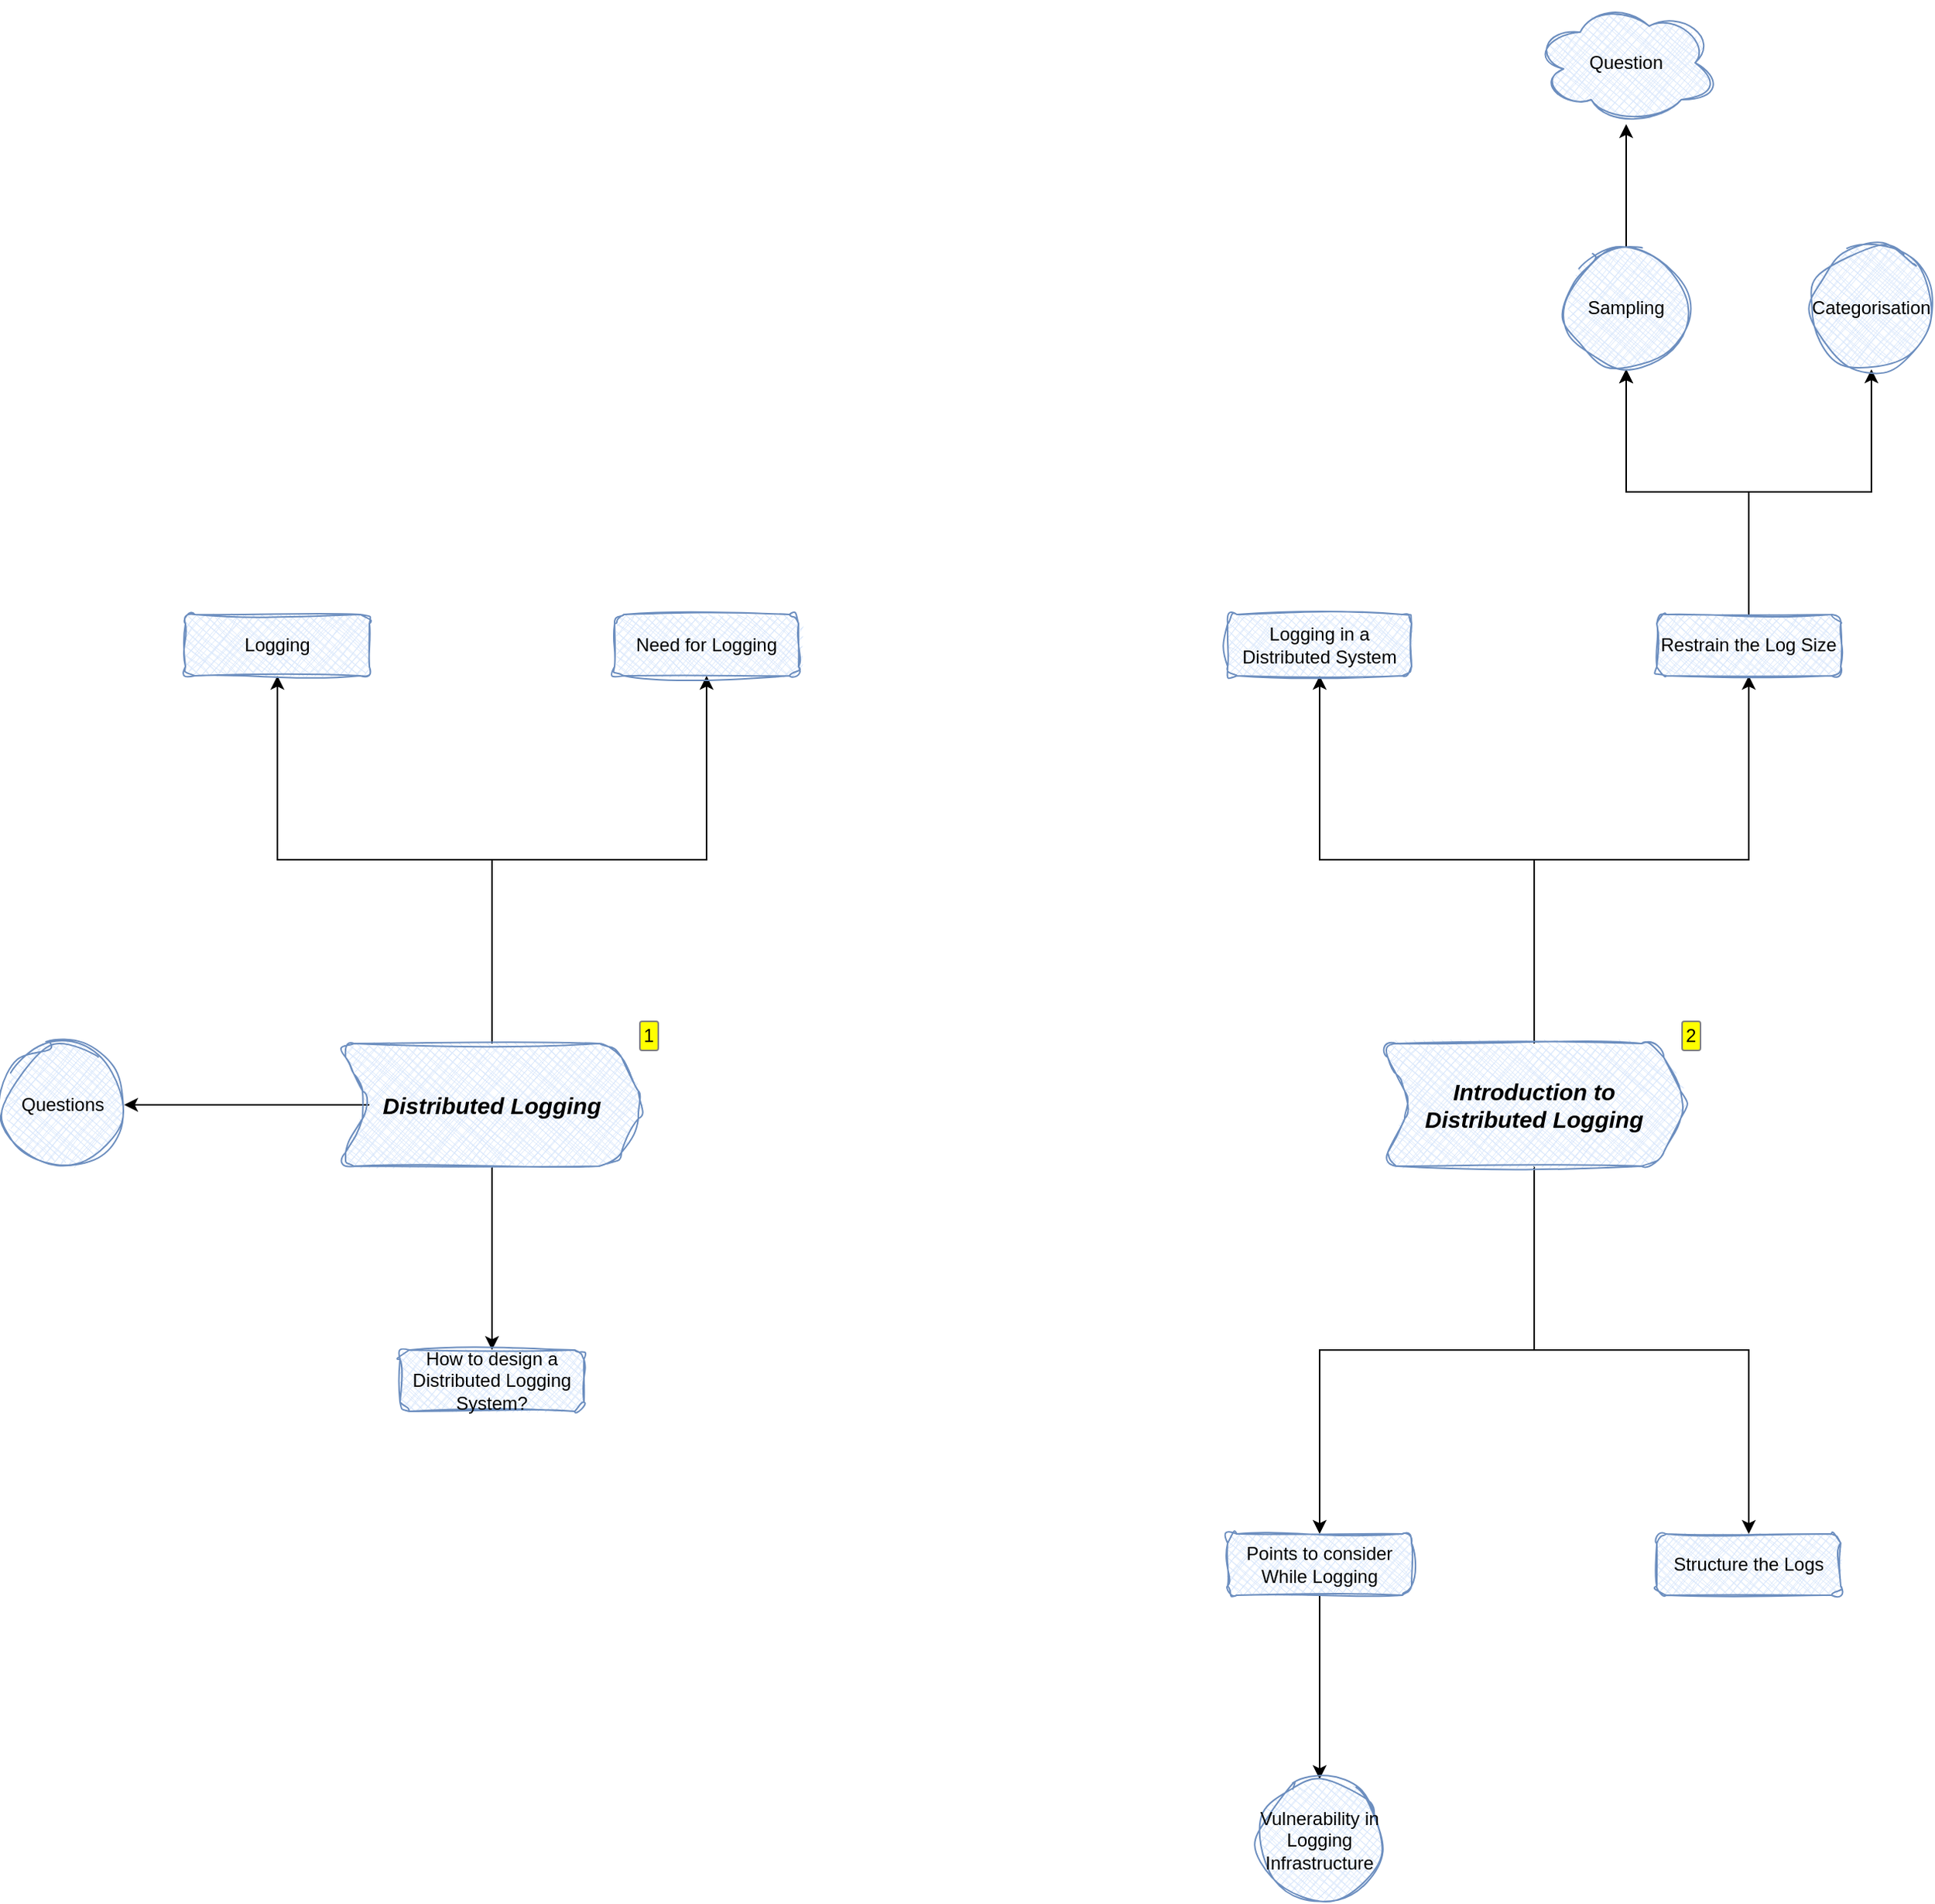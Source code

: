<mxfile version="24.6.0" type="github">
  <diagram name="System Design : Distributed Logging" id="SGolzjxcw8ml5JHLdMpV">
    <mxGraphModel dx="2193" dy="1785" grid="1" gridSize="10" guides="1" tooltips="1" connect="1" arrows="1" fold="1" page="1" pageScale="1" pageWidth="850" pageHeight="1100" math="0" shadow="0">
      <root>
        <mxCell id="0" />
        <mxCell id="1" parent="0" />
        <mxCell id="rs_XFJSQFifdgnjM812B-3" value="" style="edgeStyle=orthogonalEdgeStyle;rounded=0;hachureGap=4;orthogonalLoop=1;jettySize=auto;html=1;fontFamily=Architects Daughter;fontSource=https%3A%2F%2Ffonts.googleapis.com%2Fcss%3Ffamily%3DArchitects%2BDaughter;" edge="1" parent="1" source="rs_XFJSQFifdgnjM812B-1" target="rs_XFJSQFifdgnjM812B-2">
          <mxGeometry relative="1" as="geometry" />
        </mxCell>
        <mxCell id="rs_XFJSQFifdgnjM812B-6" style="edgeStyle=orthogonalEdgeStyle;shape=connector;rounded=0;hachureGap=4;orthogonalLoop=1;jettySize=auto;html=1;entryX=0.5;entryY=1;entryDx=0;entryDy=0;strokeColor=default;align=center;verticalAlign=middle;fontFamily=Architects Daughter;fontSource=https%3A%2F%2Ffonts.googleapis.com%2Fcss%3Ffamily%3DArchitects%2BDaughter;fontSize=11;fontColor=default;labelBackgroundColor=default;endArrow=classic;" edge="1" parent="1" source="rs_XFJSQFifdgnjM812B-1" target="rs_XFJSQFifdgnjM812B-4">
          <mxGeometry relative="1" as="geometry" />
        </mxCell>
        <mxCell id="rs_XFJSQFifdgnjM812B-8" value="" style="edgeStyle=orthogonalEdgeStyle;shape=connector;rounded=0;hachureGap=4;orthogonalLoop=1;jettySize=auto;html=1;strokeColor=default;align=center;verticalAlign=middle;fontFamily=Architects Daughter;fontSource=https%3A%2F%2Ffonts.googleapis.com%2Fcss%3Ffamily%3DArchitects%2BDaughter;fontSize=11;fontColor=default;labelBackgroundColor=default;endArrow=classic;" edge="1" parent="1" source="rs_XFJSQFifdgnjM812B-1" target="rs_XFJSQFifdgnjM812B-7">
          <mxGeometry relative="1" as="geometry" />
        </mxCell>
        <mxCell id="rs_XFJSQFifdgnjM812B-10" value="" style="edgeStyle=orthogonalEdgeStyle;shape=connector;rounded=0;hachureGap=4;orthogonalLoop=1;jettySize=auto;html=1;strokeColor=default;align=center;verticalAlign=middle;fontFamily=Architects Daughter;fontSource=https%3A%2F%2Ffonts.googleapis.com%2Fcss%3Ffamily%3DArchitects%2BDaughter;fontSize=11;fontColor=default;labelBackgroundColor=default;endArrow=classic;" edge="1" parent="1" source="rs_XFJSQFifdgnjM812B-1" target="rs_XFJSQFifdgnjM812B-9">
          <mxGeometry relative="1" as="geometry" />
        </mxCell>
        <mxCell id="rs_XFJSQFifdgnjM812B-1" value="&lt;font style=&quot;font-size: 13px;&quot;&gt;&lt;b style=&quot;font-size: 15px;&quot;&gt;&lt;i&gt;Distributed Logging&lt;br&gt;&lt;/i&gt;&lt;/b&gt;&lt;/font&gt;" style="shape=step;perimeter=stepPerimeter;whiteSpace=wrap;html=1;fixedSize=1;sketch=1;curveFitting=1;jiggle=2;shadow=0;rounded=1;fillStyle=cross-hatch;fillColor=#dae8fc;strokeColor=#6c8ebf;treeFolding=1;treeMoving=1;enumerate=1;" vertex="1" parent="1">
          <mxGeometry y="480" width="200" height="80" as="geometry" />
        </mxCell>
        <UserObject label="Logging" tooltip="A log file records details of events occurring in a software application. The details may consist of microservices, transactions, service actions, or anything helpful to debug the flow of an event in the system. Logging is crucial to monitor the application’s flow.&#xa;" id="rs_XFJSQFifdgnjM812B-2">
          <mxCell style="whiteSpace=wrap;html=1;fillColor=#dae8fc;strokeColor=#6c8ebf;sketch=1;curveFitting=1;jiggle=2;shadow=0;rounded=1;fillStyle=cross-hatch;" vertex="1" parent="1">
            <mxGeometry x="-100" y="200" width="120" height="40" as="geometry" />
          </mxCell>
        </UserObject>
        <UserObject label="Need for Logging" tooltip="Logging is essential in understanding the flow of an event in a distributed system. It seems like a tedious task, but upon facing a failure or a security breach, logging helps pinpoint when and how the system failed or was compromised. It can also aid in finding out the root cause of the failure or breach. It decreases the meantime to repair a system.&#xa;&#xa;Why don’t we simply print out our statements to understand the application flow? It’s possible but not ideal. Simple print statements have no way of tracking the severity of the message. The output of print functions usually goes to the terminal, while our need could be to persist such data on a local or remote store. Moreover, we can have millions of print statements, so it’s better to structure and store them properly.&#xa;Issues with using print statements as an alternative to logging&#xa;&#xa;Concurrent activity by a service running on many nodes might need causality information to stitch together a correct flow of events properly. We must be careful while dealing with causality in a distributed system. We use a logging service to appropriately manage the diagnostic and exploratory data of our distributed software.&#xa;&#xa;Logging allows us to understand our code, locate unforeseen errors, fix the identified errors, and visualize the application’s performance. This way, we are aware of how production works, and we know how processes are running in the system.&#xa;&#xa;Log analysis helps us with the following scenarios:&#xa;&#xa;    To troubleshoot applications, nodes, or network issues.&#xa;    To adhere to internal security policies, external regulations, and compliance.&#xa;    To recognize and respond to data breaches and other security problems.&#xa;    To comprehend users’ actions for input to a recommender system.&#xa;&#xa;" id="rs_XFJSQFifdgnjM812B-4">
          <mxCell style="whiteSpace=wrap;html=1;fillColor=#dae8fc;strokeColor=#6c8ebf;sketch=1;curveFitting=1;jiggle=2;shadow=0;rounded=1;fillStyle=cross-hatch;" vertex="1" parent="1">
            <mxGeometry x="180" y="200" width="120" height="40" as="geometry" />
          </mxCell>
        </UserObject>
        <UserObject label="How to design a Distributed Logging System?" tooltip="We have divided the distributed logging system design into the following two lessons:&#xa;&#xa;    Introduction: We’ll discuss how logging works at a distributed level. We’ll also show how we can restrict the huge size of a log file, and structure them. This lesson will guide us about the requirements we should consider while logging information about a system.&#xa;&#xa;    Design: In this lesson, we’ll define the requirements, API design, and detailed design of our distributed logging system.&#xa;" id="rs_XFJSQFifdgnjM812B-7">
          <mxCell style="whiteSpace=wrap;html=1;fillColor=#dae8fc;strokeColor=#6c8ebf;sketch=1;curveFitting=1;jiggle=2;shadow=0;rounded=1;fillStyle=cross-hatch;" vertex="1" parent="1">
            <mxGeometry x="40" y="680" width="120" height="40" as="geometry" />
          </mxCell>
        </UserObject>
        <UserObject label="Questions" tooltip="What are some security concerns to consider when designing a distributed logging system? How would you mitigate them?&#xa;&#xa;Certainly. When designing a distributed logging system, it’s crucial to address several security concerns to protect the system and its data. These include:&#xa;&#xa;    Sensitive data: It’s important to avoid logging personally identifiable information (PII) or other sensitive data. If logging such information is necessary, you should mask or encrypt sensitive fields to protect the data from unauthorized access.&#xa;&#xa;    Access control: Implementing strong authentication and authorization mechanisms is essential to restrict access to log data. Only authorized personnel should have the ability to view or modify logs to ensure that sensitive information is not exposed to unauthorized users.&#xa;&#xa;    System hardening: Securing the logging system itself is critical to prevent unauthorized access and maintain its integrity. This includes applying security patches and following best practices for system security.&#xa;&#xa;    Secure storage &amp; transmission: Encrypting log data at rest and in transit helps prevent unauthorized access. This ensures that even if the data is intercepted, it remains unreadable without the proper decryption keys.&#xa;&#xa;    Auditing: Regularly auditing the logging system can help identify any anomalies or potential security breaches. This allows for timely detection and response to security incidents.&#xa;&#xa;Addressing these concerns helps ensure that the distributed logging system remains secure and that sensitive information is protected.&#xa;Did you find this helpful?&#xa;" id="rs_XFJSQFifdgnjM812B-9">
          <mxCell style="ellipse;whiteSpace=wrap;html=1;fillColor=#dae8fc;strokeColor=#6c8ebf;sketch=1;curveFitting=1;jiggle=2;shadow=0;rounded=1;fillStyle=cross-hatch;" vertex="1" parent="1">
            <mxGeometry x="-220" y="480" width="80" height="80" as="geometry" />
          </mxCell>
        </UserObject>
        <mxCell id="rs_XFJSQFifdgnjM812B-13" value="" style="edgeStyle=orthogonalEdgeStyle;shape=connector;rounded=0;hachureGap=4;orthogonalLoop=1;jettySize=auto;html=1;strokeColor=default;align=center;verticalAlign=middle;fontFamily=Architects Daughter;fontSource=https%3A%2F%2Ffonts.googleapis.com%2Fcss%3Ffamily%3DArchitects%2BDaughter;fontSize=11;fontColor=default;labelBackgroundColor=default;endArrow=classic;" edge="1" parent="1" source="rs_XFJSQFifdgnjM812B-11" target="rs_XFJSQFifdgnjM812B-12">
          <mxGeometry relative="1" as="geometry" />
        </mxCell>
        <mxCell id="rs_XFJSQFifdgnjM812B-15" value="" style="edgeStyle=orthogonalEdgeStyle;shape=connector;rounded=0;hachureGap=4;orthogonalLoop=1;jettySize=auto;html=1;strokeColor=default;align=center;verticalAlign=middle;fontFamily=Architects Daughter;fontSource=https%3A%2F%2Ffonts.googleapis.com%2Fcss%3Ffamily%3DArchitects%2BDaughter;fontSize=11;fontColor=default;labelBackgroundColor=default;endArrow=classic;" edge="1" parent="1" source="rs_XFJSQFifdgnjM812B-11" target="rs_XFJSQFifdgnjM812B-14">
          <mxGeometry relative="1" as="geometry" />
        </mxCell>
        <mxCell id="rs_XFJSQFifdgnjM812B-17" value="" style="edgeStyle=orthogonalEdgeStyle;shape=connector;rounded=0;hachureGap=4;orthogonalLoop=1;jettySize=auto;html=1;strokeColor=default;align=center;verticalAlign=middle;fontFamily=Architects Daughter;fontSource=https%3A%2F%2Ffonts.googleapis.com%2Fcss%3Ffamily%3DArchitects%2BDaughter;fontSize=11;fontColor=default;labelBackgroundColor=default;endArrow=classic;" edge="1" parent="1" source="rs_XFJSQFifdgnjM812B-11" target="rs_XFJSQFifdgnjM812B-16">
          <mxGeometry relative="1" as="geometry" />
        </mxCell>
        <mxCell id="rs_XFJSQFifdgnjM812B-19" value="" style="edgeStyle=orthogonalEdgeStyle;shape=connector;rounded=0;hachureGap=4;orthogonalLoop=1;jettySize=auto;html=1;strokeColor=default;align=center;verticalAlign=middle;fontFamily=Architects Daughter;fontSource=https%3A%2F%2Ffonts.googleapis.com%2Fcss%3Ffamily%3DArchitects%2BDaughter;fontSize=11;fontColor=default;labelBackgroundColor=default;endArrow=classic;" edge="1" parent="1" source="rs_XFJSQFifdgnjM812B-11" target="rs_XFJSQFifdgnjM812B-18">
          <mxGeometry relative="1" as="geometry" />
        </mxCell>
        <mxCell id="rs_XFJSQFifdgnjM812B-11" value="&lt;font style=&quot;font-size: 13px;&quot;&gt;&lt;b&gt;&lt;span style=&quot;font-size: 15px;&quot;&gt;&lt;i&gt;Introduction to &lt;br&gt;Distributed Logging&lt;br&gt;&lt;/i&gt;&lt;/span&gt;&lt;/b&gt;&lt;/font&gt;" style="shape=step;perimeter=stepPerimeter;whiteSpace=wrap;html=1;fixedSize=1;sketch=1;curveFitting=1;jiggle=2;shadow=0;rounded=1;fillStyle=cross-hatch;fillColor=#dae8fc;strokeColor=#6c8ebf;treeFolding=1;treeMoving=1;enumerate=1;" vertex="1" parent="1">
          <mxGeometry x="680" y="480" width="200" height="80" as="geometry" />
        </mxCell>
        <UserObject label="Logging in a Distributed System" tooltip="In today’s world, an increasing number of designs are moving to microservice architecture instead of monolithic architecture. In microservice architecture, logs of each microservice are accumulated in the respective machine. If we want to know about a certain event that was processed by several microservices, it is difficult to go into every node, figure out the flow, and view error messages. But, it becomes handy if we can trace the log for any particular flow from end to end.&#xa;&#xa;Moreover, it is also not necessary that a microservice is deployed on only one node. It can be deployed on thousands of nodes. Consider the following example, where hundreds of microservices are interdependent, and failure of one service can result in failures of other services. And if we do not have logs, we might not determine the root cause of failure. This emphasizes the need for logging." id="rs_XFJSQFifdgnjM812B-12">
          <mxCell style="whiteSpace=wrap;html=1;fillColor=#dae8fc;strokeColor=#6c8ebf;sketch=1;curveFitting=1;jiggle=2;shadow=0;rounded=1;fillStyle=cross-hatch;" vertex="1" parent="1">
            <mxGeometry x="580" y="200" width="120" height="40" as="geometry" />
          </mxCell>
        </UserObject>
        <mxCell id="rs_XFJSQFifdgnjM812B-21" value="" style="edgeStyle=orthogonalEdgeStyle;shape=connector;rounded=0;hachureGap=4;orthogonalLoop=1;jettySize=auto;html=1;strokeColor=default;align=center;verticalAlign=middle;fontFamily=Architects Daughter;fontSource=https%3A%2F%2Ffonts.googleapis.com%2Fcss%3Ffamily%3DArchitects%2BDaughter;fontSize=11;fontColor=default;labelBackgroundColor=default;endArrow=classic;" edge="1" parent="1" source="rs_XFJSQFifdgnjM812B-14" target="rs_XFJSQFifdgnjM812B-20">
          <mxGeometry relative="1" as="geometry" />
        </mxCell>
        <mxCell id="rs_XFJSQFifdgnjM812B-22" value="" style="edgeStyle=orthogonalEdgeStyle;shape=connector;rounded=0;hachureGap=4;orthogonalLoop=1;jettySize=auto;html=1;strokeColor=default;align=center;verticalAlign=middle;fontFamily=Architects Daughter;fontSource=https%3A%2F%2Ffonts.googleapis.com%2Fcss%3Ffamily%3DArchitects%2BDaughter;fontSize=11;fontColor=default;labelBackgroundColor=default;endArrow=classic;" edge="1" parent="1" source="rs_XFJSQFifdgnjM812B-14" target="rs_XFJSQFifdgnjM812B-20">
          <mxGeometry relative="1" as="geometry" />
        </mxCell>
        <mxCell id="rs_XFJSQFifdgnjM812B-24" value="" style="edgeStyle=orthogonalEdgeStyle;shape=connector;rounded=0;hachureGap=4;orthogonalLoop=1;jettySize=auto;html=1;strokeColor=default;align=center;verticalAlign=middle;fontFamily=Architects Daughter;fontSource=https%3A%2F%2Ffonts.googleapis.com%2Fcss%3Ffamily%3DArchitects%2BDaughter;fontSize=11;fontColor=default;labelBackgroundColor=default;endArrow=classic;" edge="1" parent="1" source="rs_XFJSQFifdgnjM812B-14" target="rs_XFJSQFifdgnjM812B-23">
          <mxGeometry relative="1" as="geometry" />
        </mxCell>
        <UserObject label="Restrain the Log Size" tooltip="The number of logs increases over time. At a time, perhaps hundreds of concurrent messages need to be logged. But the question is, are they all important enough to be logged? To solve this, logs have to be structured. We need to decide what to log into the system on the application or logging level." id="rs_XFJSQFifdgnjM812B-14">
          <mxCell style="whiteSpace=wrap;html=1;fillColor=#dae8fc;strokeColor=#6c8ebf;sketch=1;curveFitting=1;jiggle=2;shadow=0;rounded=1;fillStyle=cross-hatch;" vertex="1" parent="1">
            <mxGeometry x="860" y="200" width="120" height="40" as="geometry" />
          </mxCell>
        </UserObject>
        <mxCell id="rs_XFJSQFifdgnjM812B-16" value="Structure the Logs" style="whiteSpace=wrap;html=1;fillColor=#dae8fc;strokeColor=#6c8ebf;sketch=1;curveFitting=1;jiggle=2;shadow=0;rounded=1;fillStyle=cross-hatch;" vertex="1" parent="1">
          <mxGeometry x="860" y="800" width="120" height="40" as="geometry" />
        </mxCell>
        <mxCell id="rs_XFJSQFifdgnjM812B-26" value="" style="edgeStyle=orthogonalEdgeStyle;shape=connector;rounded=0;hachureGap=4;orthogonalLoop=1;jettySize=auto;html=1;strokeColor=default;align=center;verticalAlign=middle;fontFamily=Architects Daughter;fontSource=https%3A%2F%2Ffonts.googleapis.com%2Fcss%3Ffamily%3DArchitects%2BDaughter;fontSize=11;fontColor=default;labelBackgroundColor=default;endArrow=classic;" edge="1" parent="1" source="rs_XFJSQFifdgnjM812B-18" target="rs_XFJSQFifdgnjM812B-25">
          <mxGeometry relative="1" as="geometry" />
        </mxCell>
        <mxCell id="rs_XFJSQFifdgnjM812B-18" value="&lt;div&gt;Points to consider&lt;/div&gt;&lt;div&gt;While Logging&lt;br&gt;&lt;/div&gt;" style="whiteSpace=wrap;html=1;fillColor=#dae8fc;strokeColor=#6c8ebf;sketch=1;curveFitting=1;jiggle=2;shadow=0;rounded=1;fillStyle=cross-hatch;" vertex="1" parent="1">
          <mxGeometry x="580" y="800" width="120" height="40" as="geometry" />
        </mxCell>
        <mxCell id="rs_XFJSQFifdgnjM812B-30" value="" style="edgeStyle=orthogonalEdgeStyle;shape=connector;rounded=0;hachureGap=4;orthogonalLoop=1;jettySize=auto;html=1;strokeColor=default;align=center;verticalAlign=middle;fontFamily=Architects Daughter;fontSource=https%3A%2F%2Ffonts.googleapis.com%2Fcss%3Ffamily%3DArchitects%2BDaughter;fontSize=11;fontColor=default;labelBackgroundColor=default;endArrow=classic;" edge="1" parent="1" source="rs_XFJSQFifdgnjM812B-20" target="rs_XFJSQFifdgnjM812B-29">
          <mxGeometry relative="1" as="geometry" />
        </mxCell>
        <UserObject label="Sampling" tooltip="We’ll determine which messages we should log into the system in this approach. Consider a situation where we have lots of messages from the same set of events. For example, there are people commenting on a post, where Person X commented on Person Y’s post, then Person Z commented on Person Y’s post, and so on. Instead of logging all the information, we can use a sampler service that only logs a smaller set of messages from a larger chunk. This way, we can decide on the most important messages to be logged.&#xa;&#xa;    Note: For large systems like Facebook, where billions of events happen per second, it is not viable to log them all. An appropriate sampling threshold and strategy are necessary to selectively pick a representative data set.&#xa;&#xa;We can also categorize the types of messages and apply a filter that identifies the important messages and only logs them to the system." id="rs_XFJSQFifdgnjM812B-20">
          <mxCell style="ellipse;whiteSpace=wrap;html=1;fillColor=#dae8fc;strokeColor=#6c8ebf;sketch=1;curveFitting=1;jiggle=2;shadow=0;rounded=1;fillStyle=cross-hatch;" vertex="1" parent="1">
            <mxGeometry x="800" y="-40" width="80" height="80" as="geometry" />
          </mxCell>
        </UserObject>
        <mxCell id="rs_XFJSQFifdgnjM812B-23" value="Categorisation" style="ellipse;whiteSpace=wrap;html=1;fillColor=#dae8fc;strokeColor=#6c8ebf;sketch=1;curveFitting=1;jiggle=2;shadow=0;rounded=1;fillStyle=cross-hatch;" vertex="1" parent="1">
          <mxGeometry x="960" y="-40" width="80" height="80" as="geometry" />
        </mxCell>
        <mxCell id="rs_XFJSQFifdgnjM812B-25" value="Vulnerability in Logging Infrastructure" style="ellipse;whiteSpace=wrap;html=1;fillColor=#dae8fc;strokeColor=#6c8ebf;sketch=1;curveFitting=1;jiggle=2;shadow=0;rounded=1;fillStyle=cross-hatch;" vertex="1" parent="1">
          <mxGeometry x="600" y="960" width="80" height="80" as="geometry" />
        </mxCell>
        <UserObject label="Question" tooltip="What is a scenario where the sampling approach will not work?&#xa;&#xa;Let’s consider an application that processes a financial ATM transaction. It runs various services like fraud detection, expiration time checking, card validation, and many more. If we start to miss out logging of any service, we cannot identify an end-to-end flow that affects the debugging in case an error occurs. Using sampling, in this case, is not ideal and results in the loss of useful data.&#xa;" id="rs_XFJSQFifdgnjM812B-29">
          <mxCell style="ellipse;shape=cloud;whiteSpace=wrap;html=1;fillColor=#dae8fc;strokeColor=#6c8ebf;sketch=1;curveFitting=1;jiggle=2;shadow=0;rounded=1;fillStyle=cross-hatch;" vertex="1" parent="1">
            <mxGeometry x="780" y="-200" width="120" height="80" as="geometry" />
          </mxCell>
        </UserObject>
      </root>
    </mxGraphModel>
  </diagram>
</mxfile>
